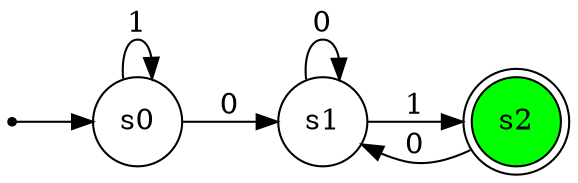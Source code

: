 // AF
digraph {
	node [shape=circle]
	edge [color=black]
	rankdir=LR size="8,5"
	ponto [label=ponto shape=point]
	s0 [label=s0 fillcolor=grey shape=circle style=filled]
	ponto -> s0 [shape=circle]
	s2 [label=s2 shape=doublecircle]
	s0 [label=s0]
	s0 [label=s0]
	s0 -> s0 [label=1]
	s0 [label=s0]
	s1 [label=s1]
	s0 -> s1 [label=0]
	s1 [label=s1]
	s1 [label=s1]
	s1 -> s1 [label=0]
	s1 [label=s1]
	s2 [label=s2]
	s1 -> s2 [label=1]
	s2 [label=s2]
	s1 [label=s1]
	s2 -> s1 [label=0]
	s0 [label=s0 fillcolor=white style=filled]
	s0 [label=s0 fillcolor=grey style=filled]
	s0 [label=s0 fillcolor=white style=filled]
	s0 [label=s0 fillcolor=grey style=filled]
	s0 [label=s0 fillcolor=white style=filled]
	s0 [label=s0 fillcolor=grey style=filled]
	s0 [label=s0 fillcolor=white style=filled]
	s0 [label=s0 fillcolor=white style=filled]
	s1 [label=s1 fillcolor=grey style=filled]
	s1 [label=s1 fillcolor=white style=filled]
	s1 [label=s1 fillcolor=white style=filled]
	s2 [label=s2 fillcolor=grey style=filled]
	s2 [label=s2 fillcolor=white style=filled]
	s2 [label=s2 fillcolor=white style=filled]
	s1 [label=s1 fillcolor=grey style=filled]
	s1 [label=s1 fillcolor=white style=filled]
	s1 [label=s1 fillcolor=white style=filled]
	s2 [label=s2 fillcolor=grey style=filled]
	s2 [label=s2 fillcolor=green style=filled]
}

